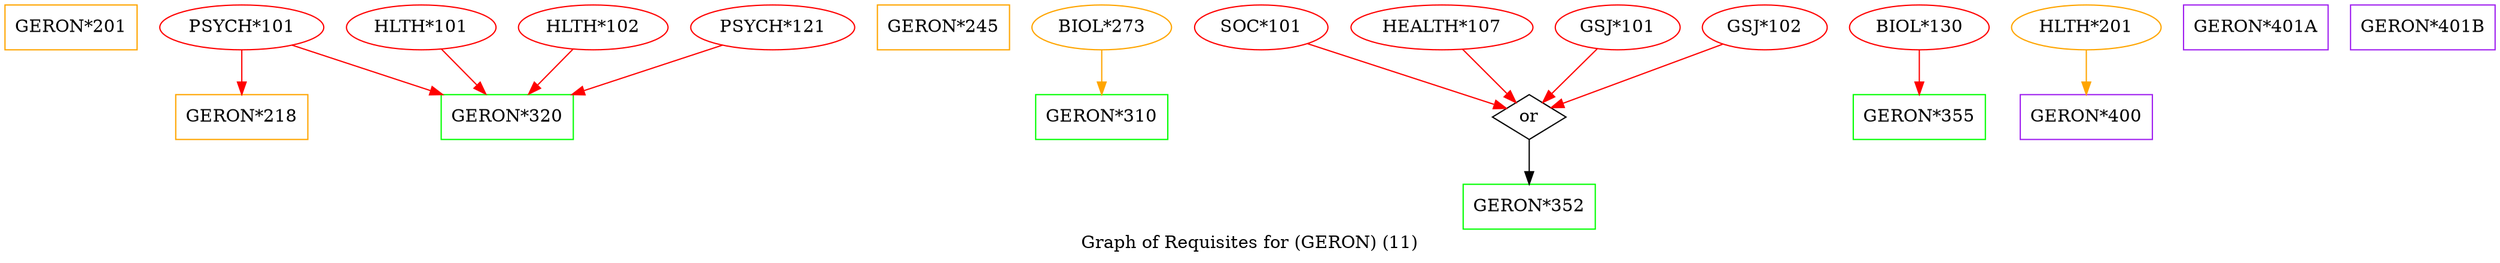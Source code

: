 strict digraph "" {
	graph [bb="0,0,1994,203",
		label="Graph of Requisites for (GERON) (11)",
		lheight=0.21,
		lp="997,11.5",
		lwidth=3.76
	];
	node [label="\N"];
	"GERON*201"	[color=orange,
		height=0.5,
		pos="53,185",
		shape=box,
		width=1.4722];
	"GERON*218"	[color=orange,
		height=0.5,
		pos="190,113",
		shape=box,
		width=1.4722];
	"PSYCH*101"	[color=red,
		height=0.5,
		pos="190,185",
		width=1.8234];
	"PSYCH*101" -> "GERON*218"	[color=red,
		pos="e,190,131.1 190,166.7 190,158.98 190,149.71 190,141.11"];
	"GERON*320"	[color=green,
		height=0.5,
		pos="402,113",
		shape=box,
		width=1.4722];
	"PSYCH*101" -> "GERON*320"	[color=red,
		pos="e,350.51,131 230.37,170.67 261.56,160.37 305.24,145.95 340.73,134.23"];
	"GERON*245"	[color=orange,
		height=0.5,
		pos="751,185",
		shape=box,
		width=1.4722];
	"GERON*310"	[color=green,
		height=0.5,
		pos="878,113",
		shape=box,
		width=1.4722];
	"BIOL*273"	[color=orange,
		height=0.5,
		pos="878,185",
		width=1.5526];
	"BIOL*273" -> "GERON*310"	[color=orange,
		pos="e,878,131.1 878,166.7 878,158.98 878,149.71 878,141.11"];
	"HLTH*101"	[color=red,
		height=0.5,
		pos="333,185",
		width=1.661];
	"HLTH*101" -> "GERON*320"	[color=red,
		pos="e,384.8,131.45 349.35,167.41 357.78,158.86 368.23,148.26 377.59,138.77"];
	"HLTH*102"	[color=red,
		height=0.5,
		pos="471,185",
		width=1.661];
	"HLTH*102" -> "GERON*320"	[color=red,
		pos="e,419.2,131.45 454.65,167.41 446.22,158.86 435.77,148.26 426.41,138.77"];
	"PSYCH*121"	[color=red,
		height=0.5,
		pos="614,185",
		width=1.8234];
	"PSYCH*121" -> "GERON*320"	[color=red,
		pos="e,453.49,131 573.63,170.67 542.44,160.37 498.76,145.95 463.27,134.23"];
	"GERON*352"	[color=green,
		height=0.5,
		pos="1219,41",
		shape=box,
		width=1.4722];
	or302	[height=0.5,
		label=or,
		pos="1219,113",
		shape=diamond,
		width=0.81703];
	or302 -> "GERON*352"	[pos="e,1219,59.104 1219,94.697 1219,86.983 1219,77.712 1219,69.112"];
	"SOC*101"	[color=red,
		height=0.5,
		pos="1005,185",
		width=1.4804];
	"SOC*101" -> or302	[color=red,
		pos="e,1200.7,119.97 1041.8,171.97 1084.1,158.14 1152.5,135.75 1190.8,123.23"];
	"HEALTH*107"	[color=red,
		height=0.5,
		pos="1149,185",
		width=2.022];
	"HEALTH*107" -> or302	[color=red,
		pos="e,1208.4,124.6 1165.6,167.41 1176.3,156.74 1190.1,142.88 1201.1,131.95"];
	"GSJ*101"	[color=red,
		height=0.5,
		pos="1290,185",
		width=1.3902];
	"GSJ*101" -> or302	[color=red,
		pos="e,1229.9,124.71 1273.5,167.76 1262.6,157 1248.3,142.88 1237.1,131.81"];
	"GSJ*102"	[color=red,
		height=0.5,
		pos="1408,185",
		width=1.3902];
	"GSJ*102" -> or302	[color=red,
		pos="e,1236.6,120.51 1374.2,171.49 1337.6,157.94 1280.1,136.61 1246.3,124.1"];
	"GERON*355"	[color=green,
		height=0.5,
		pos="1532,113",
		shape=box,
		width=1.4722];
	"BIOL*130"	[color=red,
		height=0.5,
		pos="1532,185",
		width=1.5526];
	"BIOL*130" -> "GERON*355"	[color=red,
		pos="e,1532,131.1 1532,166.7 1532,158.98 1532,149.71 1532,141.11"];
	"GERON*400"	[color=purple,
		height=0.5,
		pos="1666,113",
		shape=box,
		width=1.4722];
	"HLTH*201"	[color=orange,
		height=0.5,
		pos="1666,185",
		width=1.661];
	"HLTH*201" -> "GERON*400"	[color=orange,
		pos="e,1666,131.1 1666,166.7 1666,158.98 1666,149.71 1666,141.11"];
	"GERON*401A"	[color=purple,
		height=0.5,
		pos="1802,185",
		shape=box,
		width=1.6111];
	"GERON*401B"	[color=purple,
		height=0.5,
		pos="1936,185",
		shape=box,
		width=1.6111];
}
